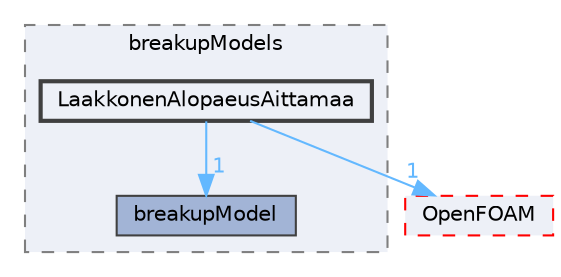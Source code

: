 digraph "src/phaseSystemModels/reactingEuler/multiphaseSystem/populationBalanceModel/breakupModels/LaakkonenAlopaeusAittamaa"
{
 // LATEX_PDF_SIZE
  bgcolor="transparent";
  edge [fontname=Helvetica,fontsize=10,labelfontname=Helvetica,labelfontsize=10];
  node [fontname=Helvetica,fontsize=10,shape=box,height=0.2,width=0.4];
  compound=true
  subgraph clusterdir_9b19776d70f92396da45fe173a5a9961 {
    graph [ bgcolor="#edf0f7", pencolor="grey50", label="breakupModels", fontname=Helvetica,fontsize=10 style="filled,dashed", URL="dir_9b19776d70f92396da45fe173a5a9961.html",tooltip=""]
  dir_1a1b805f81d6b65d9520811646d81251 [label="breakupModel", fillcolor="#a2b4d6", color="grey25", style="filled", URL="dir_1a1b805f81d6b65d9520811646d81251.html",tooltip=""];
  dir_4e4b1e3c6c7148d5992a34a43fd4532a [label="LaakkonenAlopaeusAittamaa", fillcolor="#edf0f7", color="grey25", style="filled,bold", URL="dir_4e4b1e3c6c7148d5992a34a43fd4532a.html",tooltip=""];
  }
  dir_c5473ff19b20e6ec4dfe5c310b3778a8 [label="OpenFOAM", fillcolor="#edf0f7", color="red", style="filled,dashed", URL="dir_c5473ff19b20e6ec4dfe5c310b3778a8.html",tooltip=""];
  dir_4e4b1e3c6c7148d5992a34a43fd4532a->dir_1a1b805f81d6b65d9520811646d81251 [headlabel="1", labeldistance=1.5 headhref="dir_002056_000346.html" href="dir_002056_000346.html" color="steelblue1" fontcolor="steelblue1"];
  dir_4e4b1e3c6c7148d5992a34a43fd4532a->dir_c5473ff19b20e6ec4dfe5c310b3778a8 [headlabel="1", labeldistance=1.5 headhref="dir_002056_002695.html" href="dir_002056_002695.html" color="steelblue1" fontcolor="steelblue1"];
}
